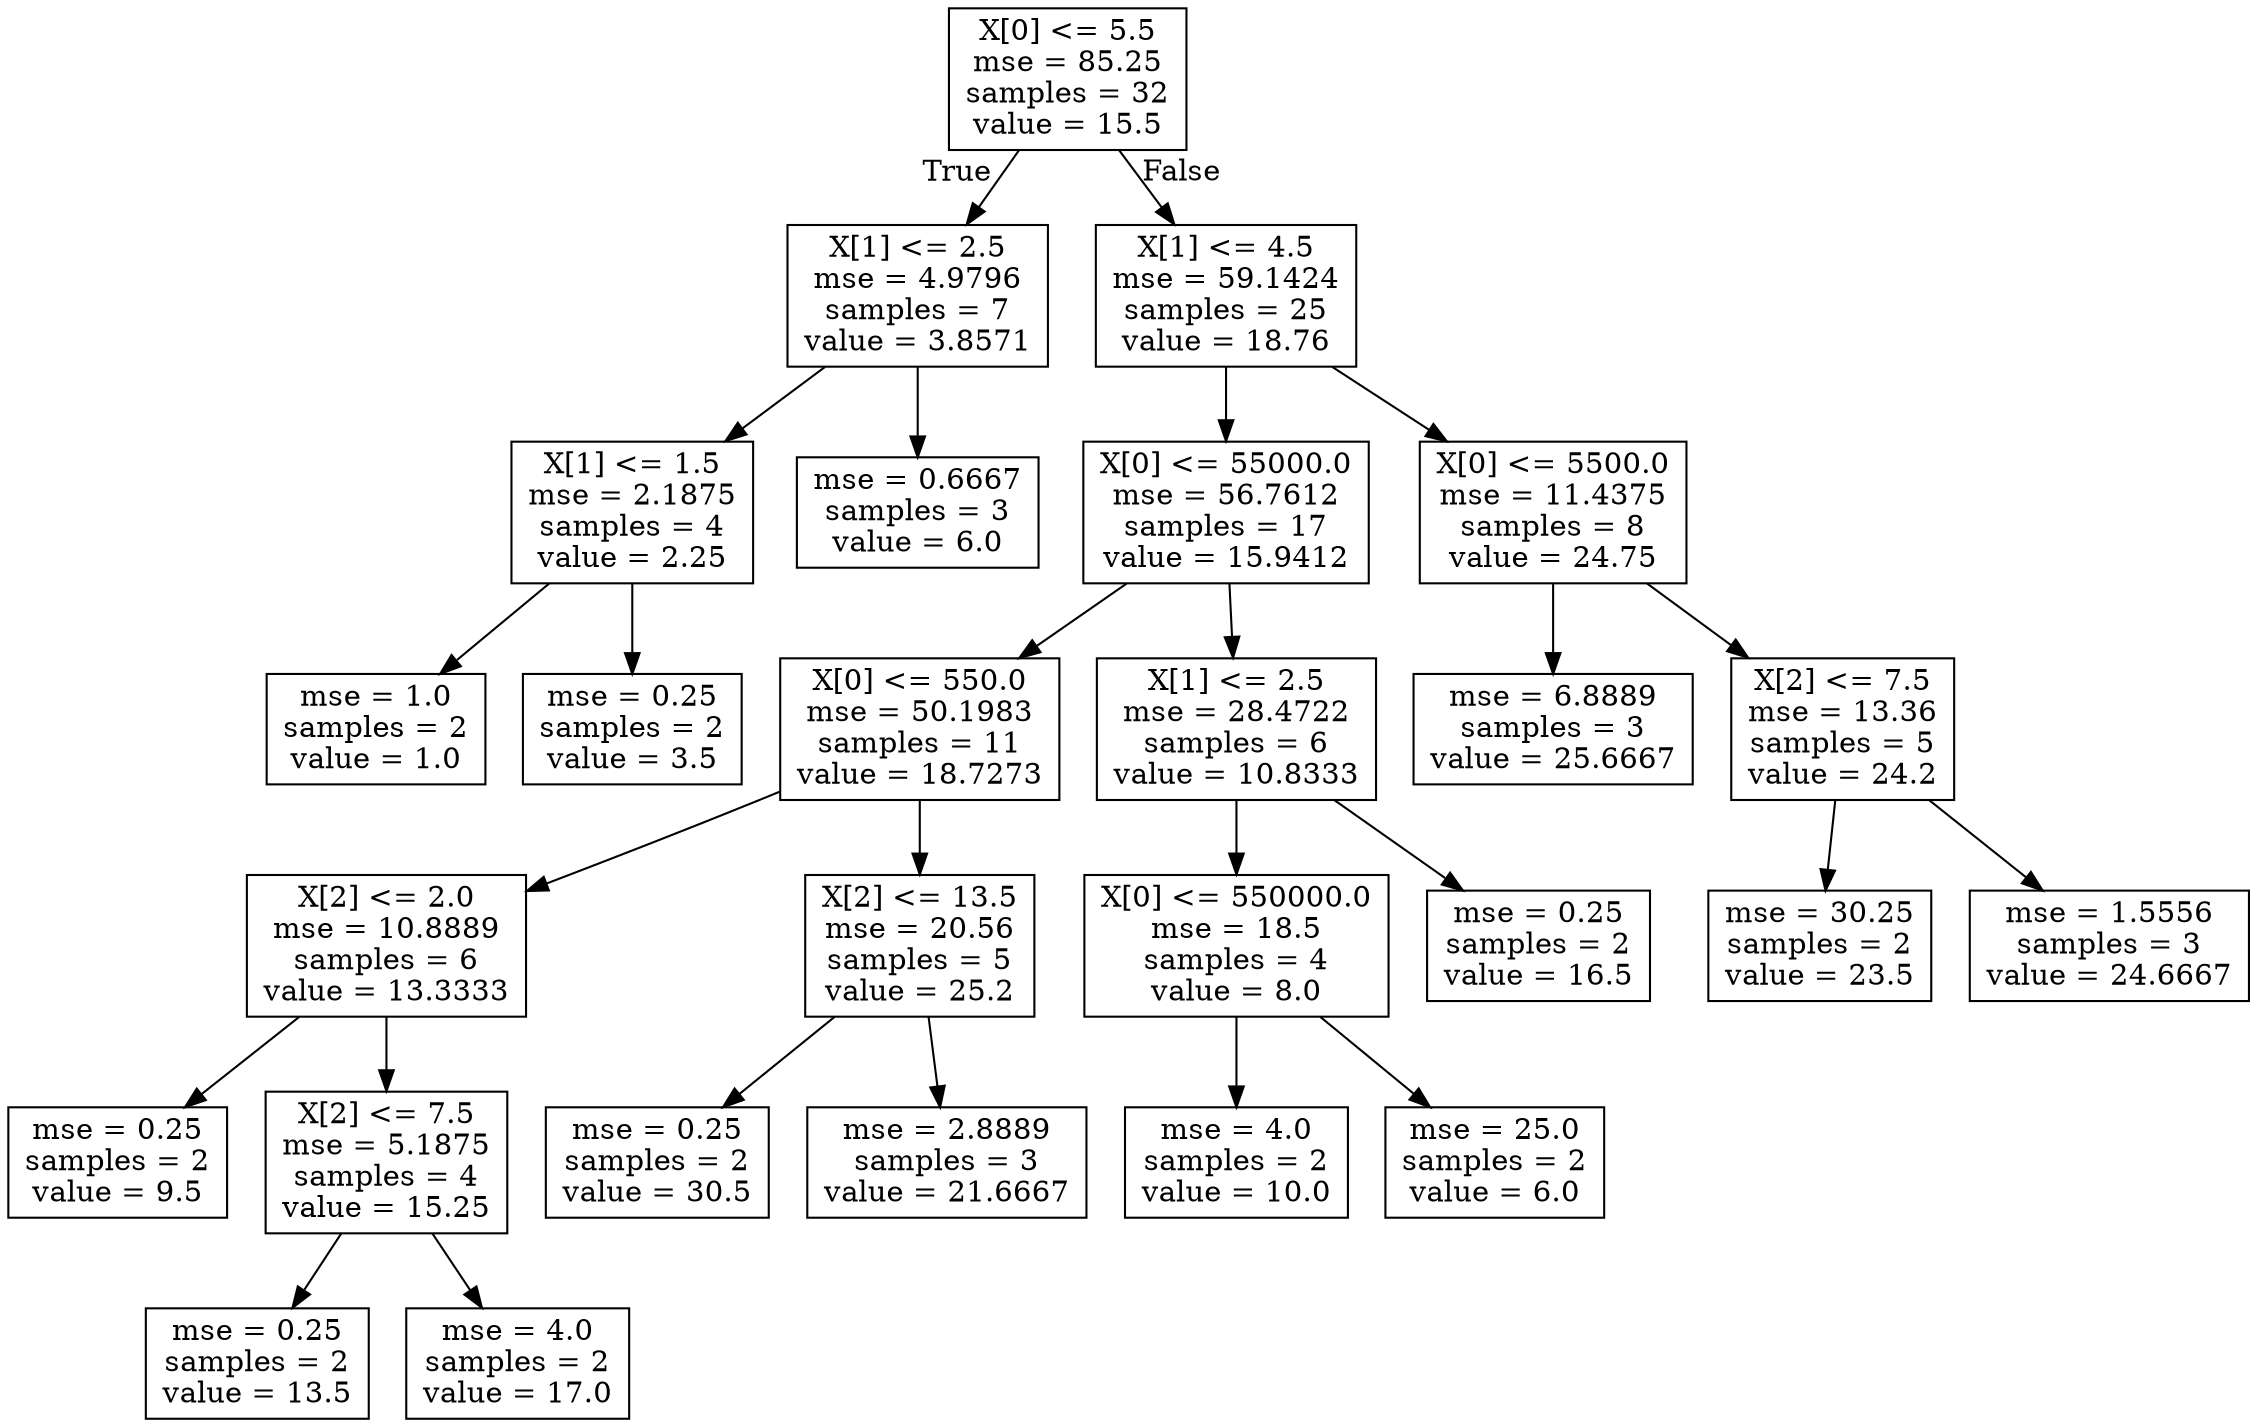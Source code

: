 digraph Tree {
node [shape=box] ;
0 [label="X[0] <= 5.5\nmse = 85.25\nsamples = 32\nvalue = 15.5"] ;
1 [label="X[1] <= 2.5\nmse = 4.9796\nsamples = 7\nvalue = 3.8571"] ;
0 -> 1 [labeldistance=2.5, labelangle=45, headlabel="True"] ;
2 [label="X[1] <= 1.5\nmse = 2.1875\nsamples = 4\nvalue = 2.25"] ;
1 -> 2 ;
3 [label="mse = 1.0\nsamples = 2\nvalue = 1.0"] ;
2 -> 3 ;
4 [label="mse = 0.25\nsamples = 2\nvalue = 3.5"] ;
2 -> 4 ;
5 [label="mse = 0.6667\nsamples = 3\nvalue = 6.0"] ;
1 -> 5 ;
6 [label="X[1] <= 4.5\nmse = 59.1424\nsamples = 25\nvalue = 18.76"] ;
0 -> 6 [labeldistance=2.5, labelangle=-45, headlabel="False"] ;
7 [label="X[0] <= 55000.0\nmse = 56.7612\nsamples = 17\nvalue = 15.9412"] ;
6 -> 7 ;
8 [label="X[0] <= 550.0\nmse = 50.1983\nsamples = 11\nvalue = 18.7273"] ;
7 -> 8 ;
9 [label="X[2] <= 2.0\nmse = 10.8889\nsamples = 6\nvalue = 13.3333"] ;
8 -> 9 ;
10 [label="mse = 0.25\nsamples = 2\nvalue = 9.5"] ;
9 -> 10 ;
11 [label="X[2] <= 7.5\nmse = 5.1875\nsamples = 4\nvalue = 15.25"] ;
9 -> 11 ;
12 [label="mse = 0.25\nsamples = 2\nvalue = 13.5"] ;
11 -> 12 ;
13 [label="mse = 4.0\nsamples = 2\nvalue = 17.0"] ;
11 -> 13 ;
14 [label="X[2] <= 13.5\nmse = 20.56\nsamples = 5\nvalue = 25.2"] ;
8 -> 14 ;
15 [label="mse = 0.25\nsamples = 2\nvalue = 30.5"] ;
14 -> 15 ;
16 [label="mse = 2.8889\nsamples = 3\nvalue = 21.6667"] ;
14 -> 16 ;
17 [label="X[1] <= 2.5\nmse = 28.4722\nsamples = 6\nvalue = 10.8333"] ;
7 -> 17 ;
18 [label="X[0] <= 550000.0\nmse = 18.5\nsamples = 4\nvalue = 8.0"] ;
17 -> 18 ;
19 [label="mse = 4.0\nsamples = 2\nvalue = 10.0"] ;
18 -> 19 ;
20 [label="mse = 25.0\nsamples = 2\nvalue = 6.0"] ;
18 -> 20 ;
21 [label="mse = 0.25\nsamples = 2\nvalue = 16.5"] ;
17 -> 21 ;
22 [label="X[0] <= 5500.0\nmse = 11.4375\nsamples = 8\nvalue = 24.75"] ;
6 -> 22 ;
23 [label="mse = 6.8889\nsamples = 3\nvalue = 25.6667"] ;
22 -> 23 ;
24 [label="X[2] <= 7.5\nmse = 13.36\nsamples = 5\nvalue = 24.2"] ;
22 -> 24 ;
25 [label="mse = 30.25\nsamples = 2\nvalue = 23.5"] ;
24 -> 25 ;
26 [label="mse = 1.5556\nsamples = 3\nvalue = 24.6667"] ;
24 -> 26 ;
}